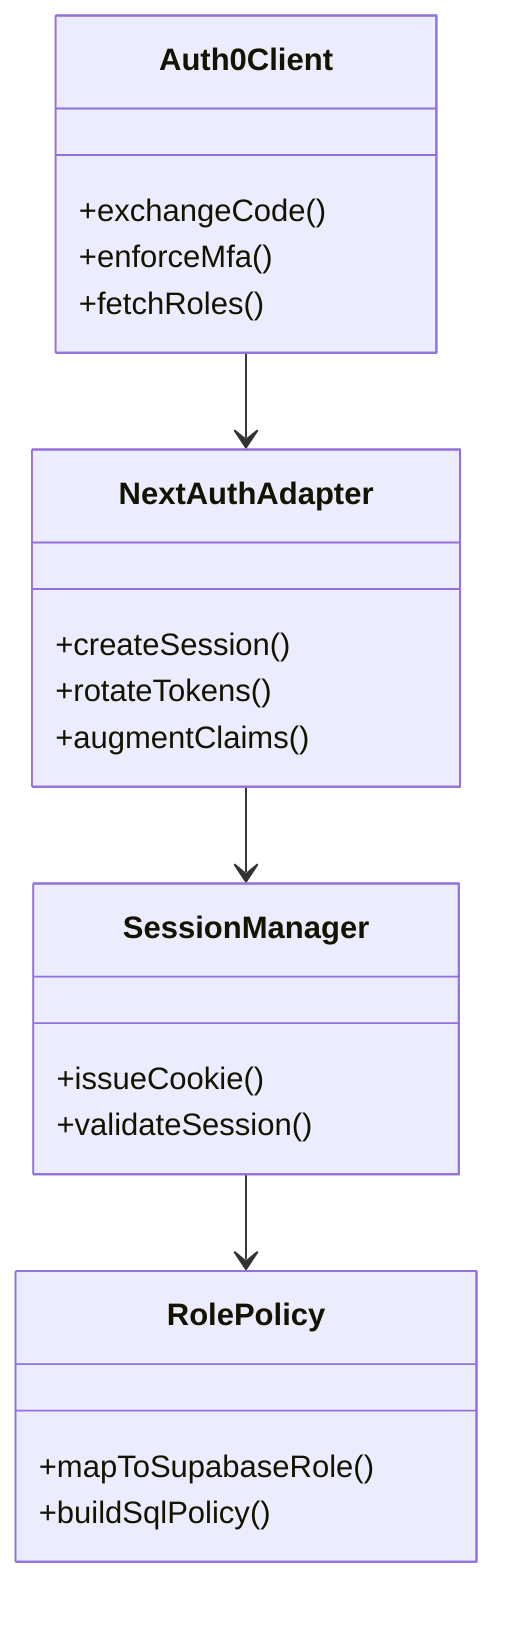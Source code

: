 classDiagram
    class Auth0Client {
        +exchangeCode()
        +enforceMfa()
        +fetchRoles()
    }
    class NextAuthAdapter {
        +createSession()
        +rotateTokens()
        +augmentClaims()
    }
    class SessionManager {
        +issueCookie()
        +validateSession()
    }
    class RolePolicy {
        +mapToSupabaseRole()
        +buildSqlPolicy()
    }
    Auth0Client --> NextAuthAdapter
    NextAuthAdapter --> SessionManager
    SessionManager --> RolePolicy